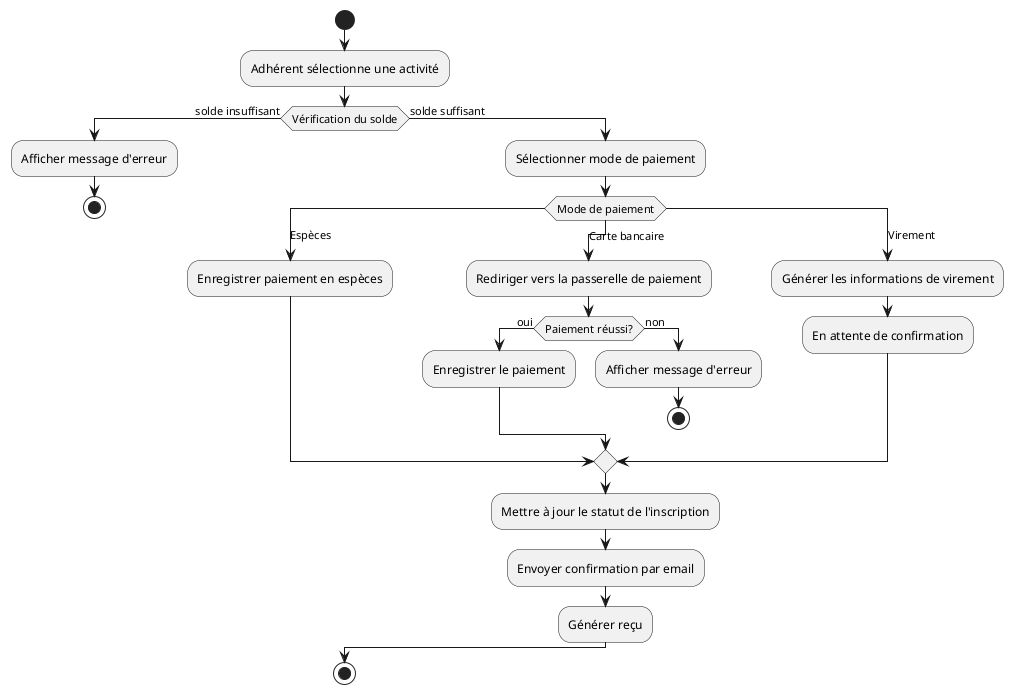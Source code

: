 @startuml Processus de Paiement

start

:Adhérent sélectionne une activité;

if (Vérification du solde) then (solde insuffisant)
  :Afficher message d'erreur;
  stop
else (solde suffisant)
  :Sélectionner mode de paiement;
  
  switch (Mode de paiement)
  case (Espèces)
    :Enregistrer paiement en espèces;
  case (Carte bancaire)
    :Rediriger vers la passerelle de paiement;
    if (Paiement réussi?) then (oui)
      :Enregistrer le paiement;
    else (non)
      :Afficher message d'erreur;
      stop
    endif
  case (Virement)
    :Générer les informations de virement;
    :En attente de confirmation;
  endswitch
  
  :Mettre à jour le statut de l'inscription;
  :Envoyer confirmation par email;
  :Générer reçu;
endif

stop

@enduml 